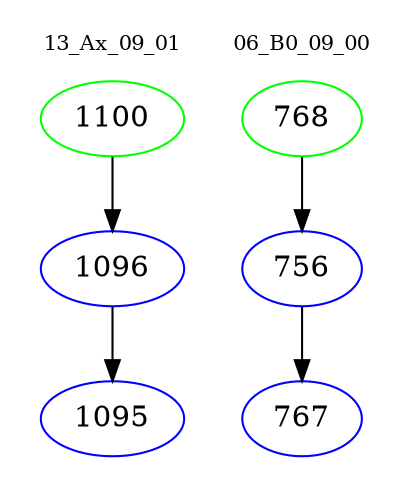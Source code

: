 digraph{
subgraph cluster_0 {
color = white
label = "13_Ax_09_01";
fontsize=10;
T0_1100 [label="1100", color="green"]
T0_1100 -> T0_1096 [color="black"]
T0_1096 [label="1096", color="blue"]
T0_1096 -> T0_1095 [color="black"]
T0_1095 [label="1095", color="blue"]
}
subgraph cluster_1 {
color = white
label = "06_B0_09_00";
fontsize=10;
T1_768 [label="768", color="green"]
T1_768 -> T1_756 [color="black"]
T1_756 [label="756", color="blue"]
T1_756 -> T1_767 [color="black"]
T1_767 [label="767", color="blue"]
}
}
